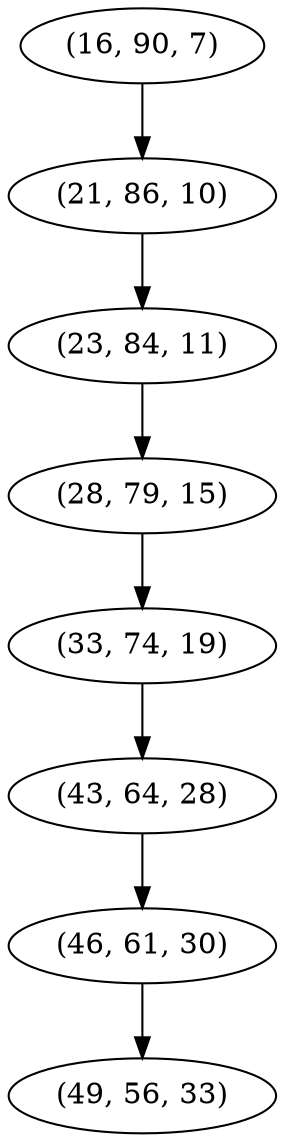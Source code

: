 digraph tree {
    "(16, 90, 7)";
    "(21, 86, 10)";
    "(23, 84, 11)";
    "(28, 79, 15)";
    "(33, 74, 19)";
    "(43, 64, 28)";
    "(46, 61, 30)";
    "(49, 56, 33)";
    "(16, 90, 7)" -> "(21, 86, 10)";
    "(21, 86, 10)" -> "(23, 84, 11)";
    "(23, 84, 11)" -> "(28, 79, 15)";
    "(28, 79, 15)" -> "(33, 74, 19)";
    "(33, 74, 19)" -> "(43, 64, 28)";
    "(43, 64, 28)" -> "(46, 61, 30)";
    "(46, 61, 30)" -> "(49, 56, 33)";
}

